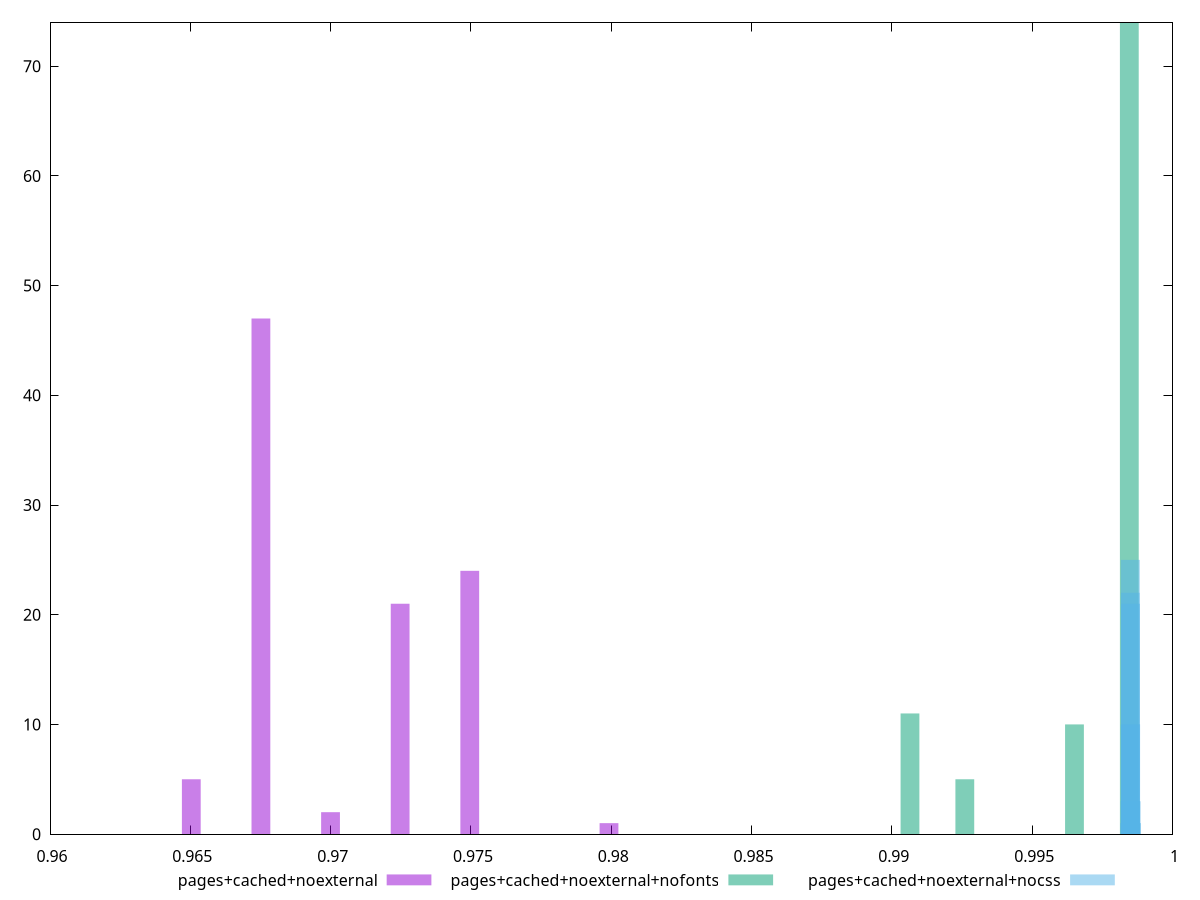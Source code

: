 $_pagesCachedNoexternal <<EOF
0.9675156744277607 47
0.9724772932709799 21
0.9699964838493703 2
0.9749581026925895 24
0.965034865006151 5
0.9799197215358089 1
EOF
$_pagesCachedNoexternalNofonts <<EOF
0.9984610428428016 74
0.9906453008244627 11
0.9925992363290475 5
0.9965071073382169 10
EOF
$_pagesCachedNoexternalNocss <<EOF
0.9985003091646221 25
0.9984851457566022 3
0.9985053636339619 21
0.9985104181033019 10
0.9984952546952821 22
0.9985154725726418 3
0.9984902002259421 10
0.9985255815113216 1
0.9985205270419817 3
0.9984750368179224 1
0.9985306359806616 1
EOF
set key outside below
set terminal pngcairo
set output "report_00005_2020-11-02T22-26-11.212Z/speed-index/speed-index_pages+cached+noexternal_pages+cached+noexternal+nofonts_pages+cached+noexternal+nocss+hist.png"
set boxwidth 0.0006699154194902124
set style fill transparent solid 0.5 noborder
set yrange [0:74]
plot $_pagesCachedNoexternal title "pages+cached+noexternal" with boxes ,$_pagesCachedNoexternalNofonts title "pages+cached+noexternal+nofonts" with boxes ,$_pagesCachedNoexternalNocss title "pages+cached+noexternal+nocss" with boxes ,